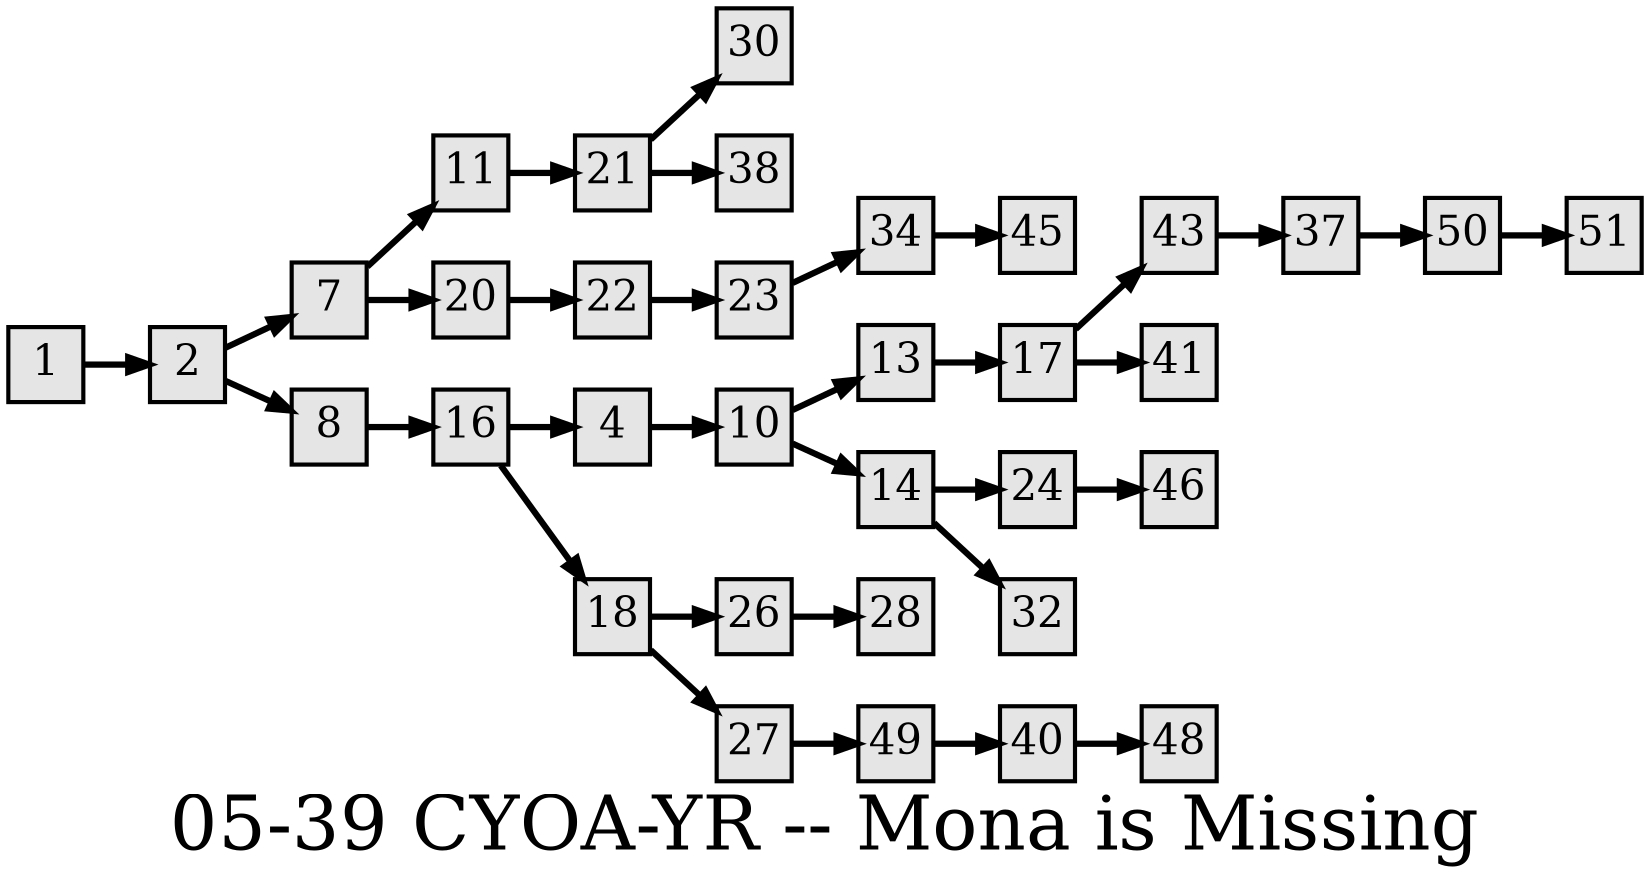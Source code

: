 digraph g{
  graph [ label="05-39 CYOA-YR -- Mona is Missing" rankdir=LR, ordering=out, fontsize=36, nodesep="0.35", ranksep="0.45"];
  node  [shape=rect, penwidth=2, fontsize=20, style=filled, fillcolor=grey90, margin="0,0", labelfloat=true, regular=true, fixedsize=true];
  edge  [labelfloat=true, penwidth=3, fontsize=12];

  1 -> 2;
  2 -> 7;
  2 -> 8;
  4 -> 10;
  7 -> 11;
  7 -> 20;
  8 -> 16;
  10 -> 13;
  10 -> 14;
  11 -> 21;
  13 -> 17;
  14 -> 24;
  14 -> 32;
  16 -> 4;
  16 -> 18;
  17 -> 43;
  17 -> 41;
  18 -> 26;
  18 -> 27;
  20 -> 22;
  21 -> 30;
  21 -> 38;
  22 -> 23;
  23 -> 34;
  24 -> 46;
  26 -> 28;
  27 -> 49;
  34 -> 45;
  37 -> 50;
  40 -> 48;
  43 -> 37;
  49 -> 40;
  50 -> 51;
}

